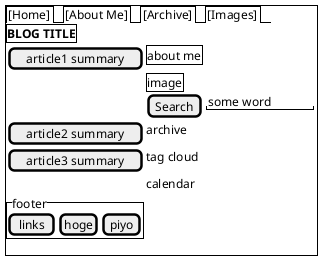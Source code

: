 @startsalt MainPage
{+
{/ [Home] | [About Me] | [Archive] | [Images]}
{+ <b>BLOG TITLE }
{
[article1 summary] | {+ about me}
{} | {+ image}
{} | [Search] | "some word    "
[article2 summary] | archive
[article3 summary] | tag cloud
{}         | calendar
}
{^"footer"
 [links] | [hoge] | [piyo]
}
}
@endsalt